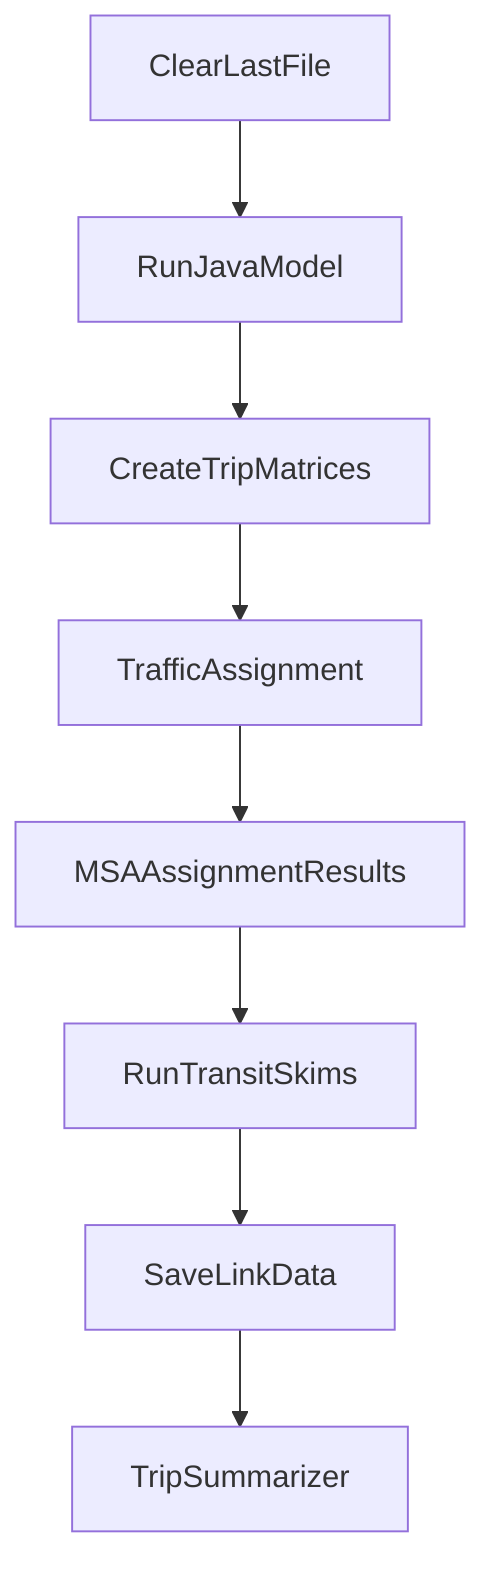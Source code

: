 graph TD
L[ClearLastFile]-->M[RunJavaModel]
M-->N[CreateTripMatrices]
N-->O[TrafficAssignment]
O-->P[MSAAssignmentResults]
P-->Q[RunTransitSkims]
Q-->R[SaveLinkData]
R-->S[TripSummarizer]